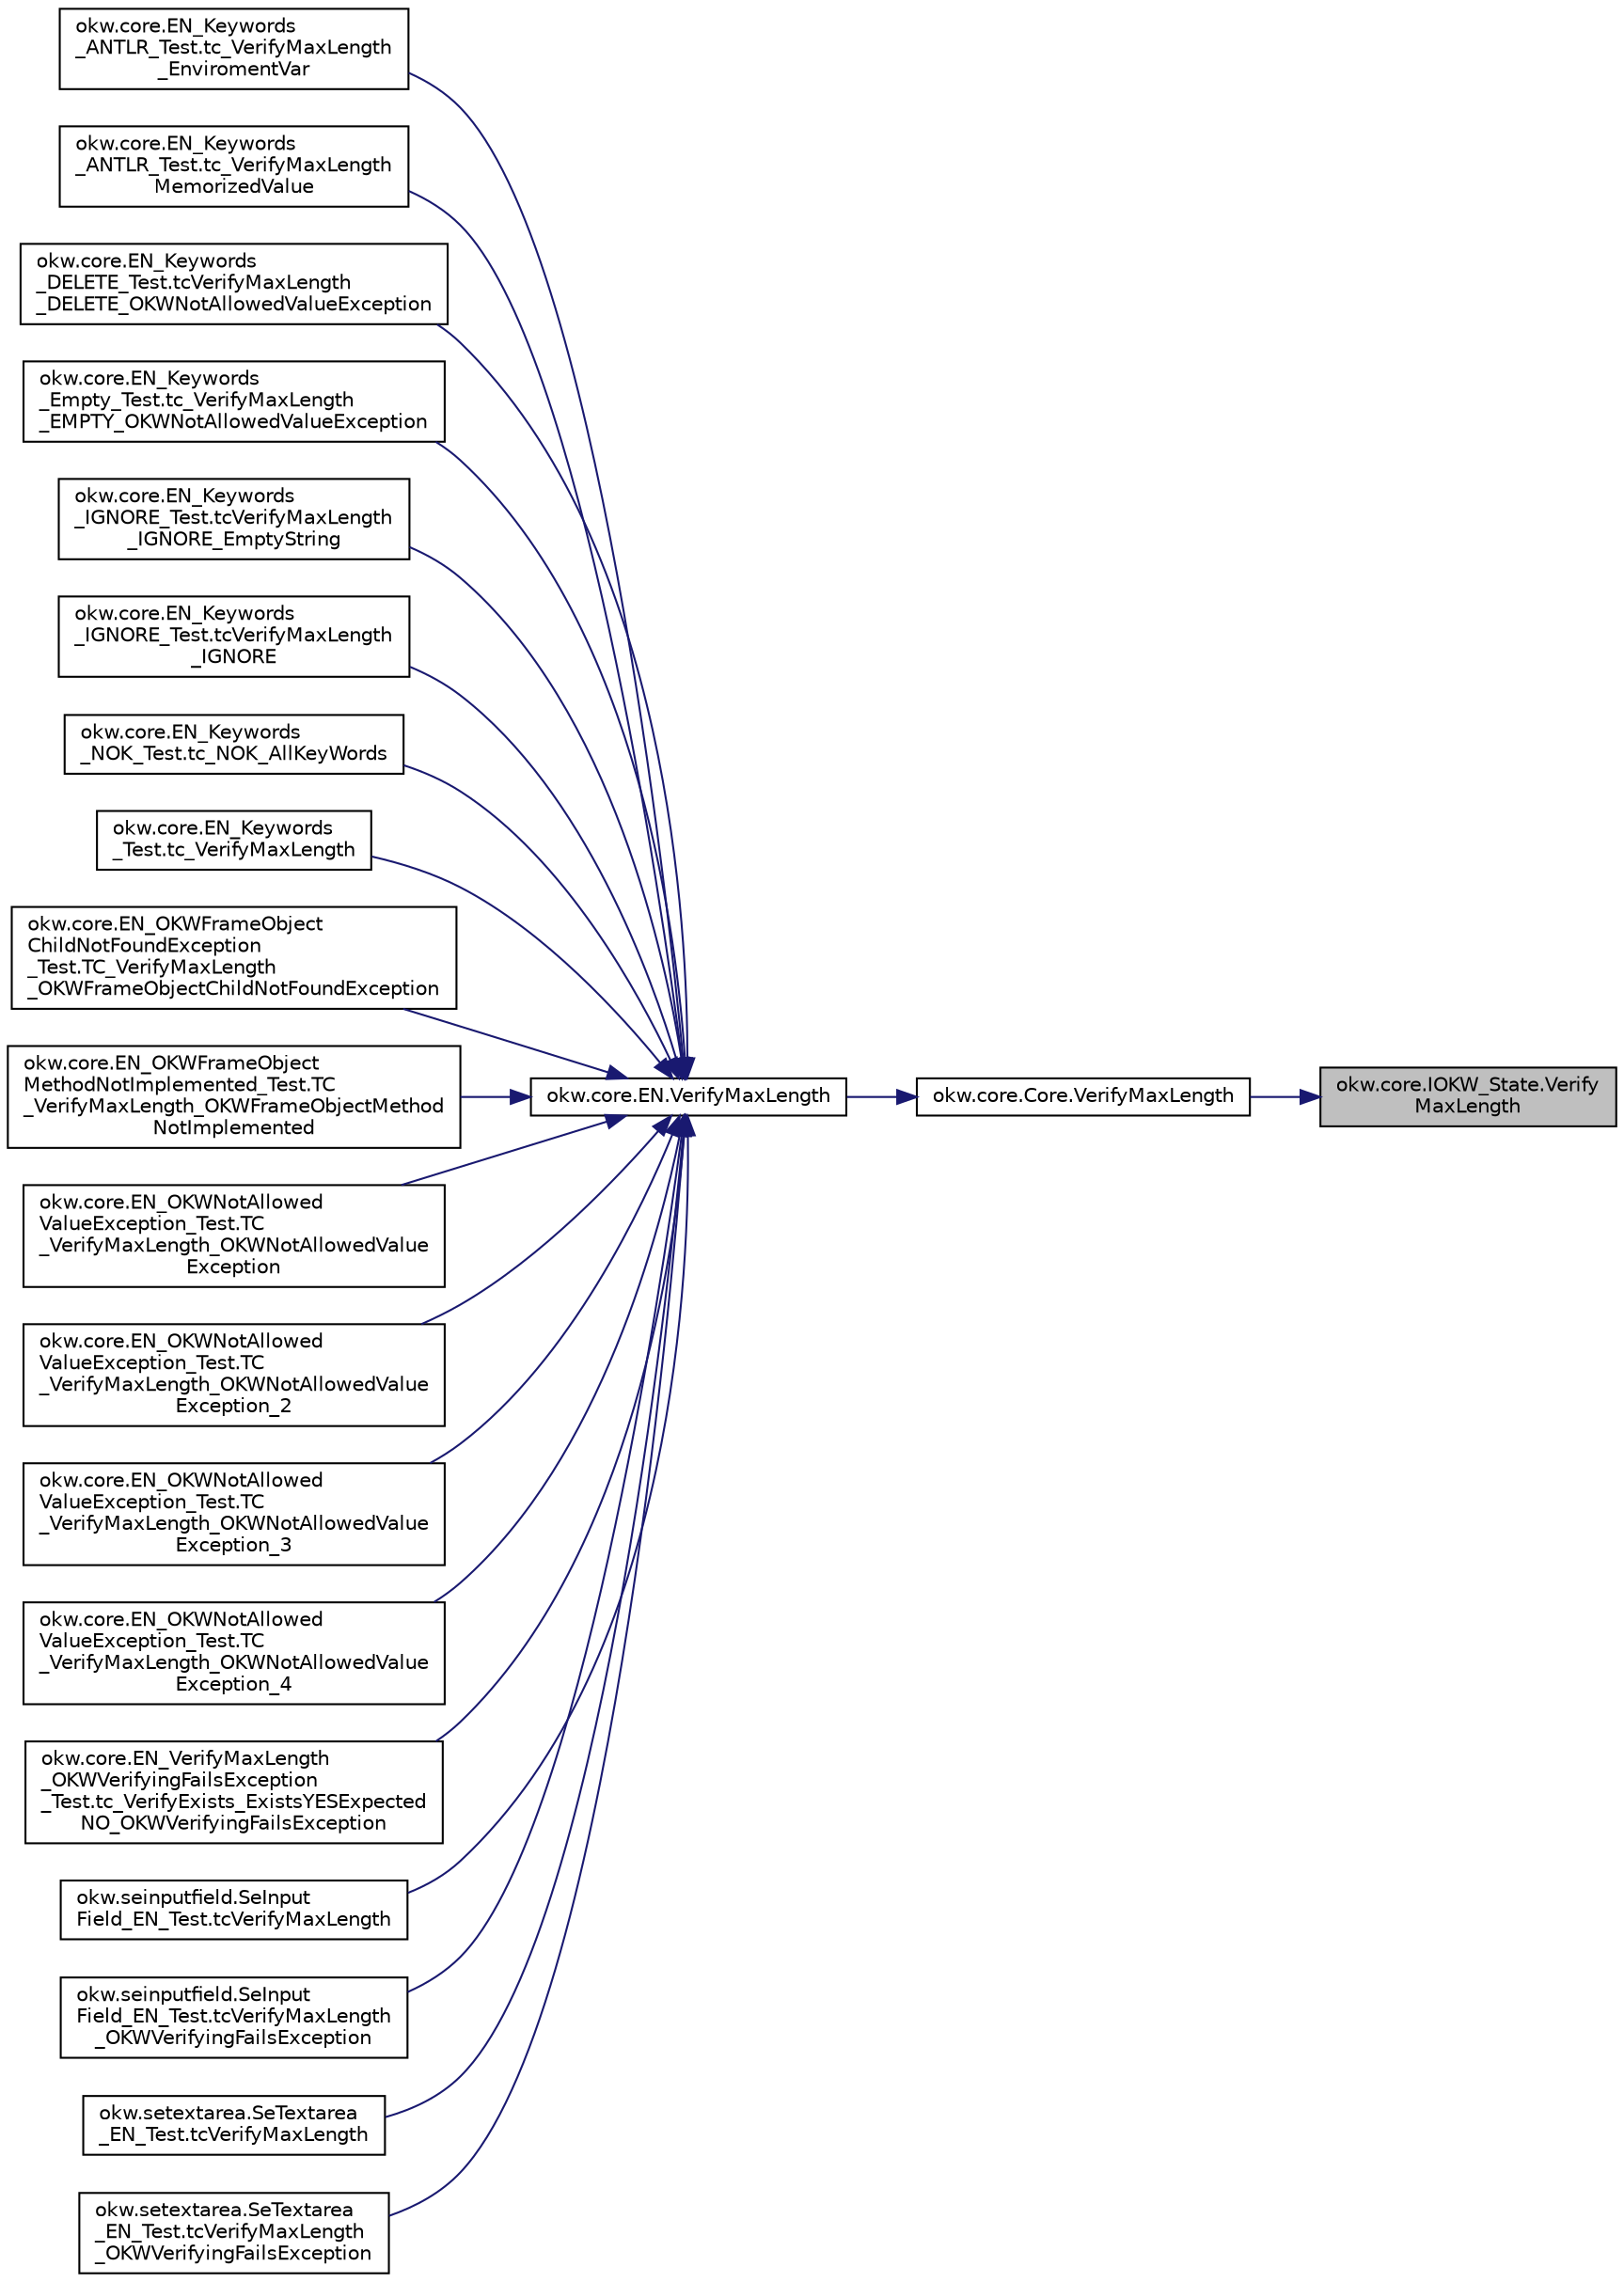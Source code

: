 digraph "okw.core.IOKW_State.VerifyMaxLength"
{
 // INTERACTIVE_SVG=YES
 // LATEX_PDF_SIZE
  edge [fontname="Helvetica",fontsize="10",labelfontname="Helvetica",labelfontsize="10"];
  node [fontname="Helvetica",fontsize="10",shape=record];
  rankdir="RL";
  Node3918 [label="okw.core.IOKW_State.Verify\lMaxLength",height=0.2,width=0.4,color="black", fillcolor="grey75", style="filled", fontcolor="black",tooltip="Checks the maximum number of characters that can be entered."];
  Node3918 -> Node3919 [dir="back",color="midnightblue",fontsize="10",style="solid",fontname="Helvetica"];
  Node3919 [label="okw.core.Core.VerifyMaxLength",height=0.2,width=0.4,color="black", fillcolor="white", style="filled",URL="$classokw_1_1core_1_1_core.html#aca2a75d895266af56780569bacebc1ae",tooltip="Checks the maximum number of characters that can be entered."];
  Node3919 -> Node3920 [dir="back",color="midnightblue",fontsize="10",style="solid",fontname="Helvetica"];
  Node3920 [label="okw.core.EN.VerifyMaxLength",height=0.2,width=0.4,color="black", fillcolor="white", style="filled",URL="$classokw_1_1core_1_1_e_n.html#a49f6f37be28bbc0bef197313cafc8d96",tooltip="Checks the maximum number of characters that can be entered."];
  Node3920 -> Node3921 [dir="back",color="midnightblue",fontsize="10",style="solid",fontname="Helvetica"];
  Node3921 [label="okw.core.EN_Keywords\l_ANTLR_Test.tc_VerifyMaxLength\l_EnviromentVar",height=0.2,width=0.4,color="black", fillcolor="white", style="filled",URL="$classokw_1_1core_1_1_e_n___keywords___a_n_t_l_r___test.html#ad36184ae59945370ce9c7597f63445a2",tooltip=" "];
  Node3920 -> Node3922 [dir="back",color="midnightblue",fontsize="10",style="solid",fontname="Helvetica"];
  Node3922 [label="okw.core.EN_Keywords\l_ANTLR_Test.tc_VerifyMaxLength\lMemorizedValue",height=0.2,width=0.4,color="black", fillcolor="white", style="filled",URL="$classokw_1_1core_1_1_e_n___keywords___a_n_t_l_r___test.html#a38469c3be9d34d940c079d57dd294c84",tooltip=" "];
  Node3920 -> Node3923 [dir="back",color="midnightblue",fontsize="10",style="solid",fontname="Helvetica"];
  Node3923 [label="okw.core.EN_Keywords\l_DELETE_Test.tcVerifyMaxLength\l_DELETE_OKWNotAllowedValueException",height=0.2,width=0.4,color="black", fillcolor="white", style="filled",URL="$classokw_1_1core_1_1_e_n___keywords___d_e_l_e_t_e___test.html#ae703d2e0a53ed7a3743aa948d2b1fac0",tooltip="DELETE ist ein nicht erlaubter Wert im Schlüsselwort EN.VeryfyMaxLength(String,String)."];
  Node3920 -> Node3924 [dir="back",color="midnightblue",fontsize="10",style="solid",fontname="Helvetica"];
  Node3924 [label="okw.core.EN_Keywords\l_Empty_Test.tc_VerifyMaxLength\l_EMPTY_OKWNotAllowedValueException",height=0.2,width=0.4,color="black", fillcolor="white", style="filled",URL="$classokw_1_1core_1_1_e_n___keywords___empty___test.html#a03462f6faba610737783e41445605949",tooltip="EMPTY ist ein nicht erlaubter Wert im Schlüsselwort EN.VerifyMaxLength(String,String)."];
  Node3920 -> Node3925 [dir="back",color="midnightblue",fontsize="10",style="solid",fontname="Helvetica"];
  Node3925 [label="okw.core.EN_Keywords\l_IGNORE_Test.tcVerifyMaxLength\l_IGNORE_EmptyString",height=0.2,width=0.4,color="black", fillcolor="white", style="filled",URL="$classokw_1_1core_1_1_e_n___keywords___i_g_n_o_r_e___test.html#a6e13fce564fe24a3d51050774a856155",tooltip="Prüft ob das Schlüsselwort VerifyMaxLength( FN, \"\" ) nicht ausgeführt wird."];
  Node3920 -> Node3926 [dir="back",color="midnightblue",fontsize="10",style="solid",fontname="Helvetica"];
  Node3926 [label="okw.core.EN_Keywords\l_IGNORE_Test.tcVerifyMaxLength\l_IGNORE",height=0.2,width=0.4,color="black", fillcolor="white", style="filled",URL="$classokw_1_1core_1_1_e_n___keywords___i_g_n_o_r_e___test.html#a1b8ca1207521066fcbf424027d03b60e",tooltip="Prüft ob das Schlüsselwort VerifyMaxLength( FN, \"${IGNORE}\" ) nicht ausgeführt wird."];
  Node3920 -> Node3927 [dir="back",color="midnightblue",fontsize="10",style="solid",fontname="Helvetica"];
  Node3927 [label="okw.core.EN_Keywords\l_NOK_Test.tc_NOK_AllKeyWords",height=0.2,width=0.4,color="black", fillcolor="white", style="filled",URL="$classokw_1_1core_1_1_e_n___keywords___n_o_k___test.html#a81a960a2341dfb0e27da7871291c84dc",tooltip="Prüft methoden aufruf für einen einfachen Click."];
  Node3920 -> Node3928 [dir="back",color="midnightblue",fontsize="10",style="solid",fontname="Helvetica"];
  Node3928 [label="okw.core.EN_Keywords\l_Test.tc_VerifyMaxLength",height=0.2,width=0.4,color="black", fillcolor="white", style="filled",URL="$classokw_1_1core_1_1_e_n___keywords___test.html#a0bb2fb2ab2b21c6a3d7594fe871b8529",tooltip="\"Normaler\" Testfall für das Schlüsselwort EN.VerifyMaxLenth(String,String)."];
  Node3920 -> Node3929 [dir="back",color="midnightblue",fontsize="10",style="solid",fontname="Helvetica"];
  Node3929 [label="okw.core.EN_OKWFrameObject\lChildNotFoundException\l_Test.TC_VerifyMaxLength\l_OKWFrameObjectChildNotFoundException",height=0.2,width=0.4,color="black", fillcolor="white", style="filled",URL="$classokw_1_1core_1_1_e_n___o_k_w_frame_object_child_not_found_exception___test.html#a414dd4c1b718f8a8f8056d60a5c54727",tooltip="Prüft, ob die Ausnahme OKWFrameObjectChildNotFoundException durch die LFC-VerifyMaxLength ausgelöst w..."];
  Node3920 -> Node3930 [dir="back",color="midnightblue",fontsize="10",style="solid",fontname="Helvetica"];
  Node3930 [label="okw.core.EN_OKWFrameObject\lMethodNotImplemented_Test.TC\l_VerifyMaxLength_OKWFrameObjectMethod\lNotImplemented",height=0.2,width=0.4,color="black", fillcolor="white", style="filled",URL="$classokw_1_1core_1_1_e_n___o_k_w_frame_object_method_not_implemented___test.html#a20935050b85f5ba06822ce625a35e6f6",tooltip="Prüft ob die Ausnahme OKWFrameObjectMethodNotImplemented von VerifyMaxLength( FN, ExpVal ) ausgelöst ..."];
  Node3920 -> Node3931 [dir="back",color="midnightblue",fontsize="10",style="solid",fontname="Helvetica"];
  Node3931 [label="okw.core.EN_OKWNotAllowed\lValueException_Test.TC\l_VerifyMaxLength_OKWNotAllowedValue\lException",height=0.2,width=0.4,color="black", fillcolor="white", style="filled",URL="$classokw_1_1core_1_1_e_n___o_k_w_not_allowed_value_exception___test.html#a13e964f1161a21f1e42d9a4eb79715eb",tooltip="Prüft ob die Ausnahme OKWNotAllowedValueException durch die VerifyMaxLength(String,..."];
  Node3920 -> Node3932 [dir="back",color="midnightblue",fontsize="10",style="solid",fontname="Helvetica"];
  Node3932 [label="okw.core.EN_OKWNotAllowed\lValueException_Test.TC\l_VerifyMaxLength_OKWNotAllowedValue\lException_2",height=0.2,width=0.4,color="black", fillcolor="white", style="filled",URL="$classokw_1_1core_1_1_e_n___o_k_w_not_allowed_value_exception___test.html#a2dd16512e3ea94e691dbe0d7dc3ee03d",tooltip="Prüft ob die Ausnahme OKWNotAllowedValueException durch die VerifyMaxLength(String,..."];
  Node3920 -> Node3933 [dir="back",color="midnightblue",fontsize="10",style="solid",fontname="Helvetica"];
  Node3933 [label="okw.core.EN_OKWNotAllowed\lValueException_Test.TC\l_VerifyMaxLength_OKWNotAllowedValue\lException_3",height=0.2,width=0.4,color="black", fillcolor="white", style="filled",URL="$classokw_1_1core_1_1_e_n___o_k_w_not_allowed_value_exception___test.html#a03d32c17b2ae39e1fb5a5000821a4ee5",tooltip="Prüft ob die Ausnahme OKWNotAllowedValueException durch die VerifyMaxLength(String,..."];
  Node3920 -> Node3934 [dir="back",color="midnightblue",fontsize="10",style="solid",fontname="Helvetica"];
  Node3934 [label="okw.core.EN_OKWNotAllowed\lValueException_Test.TC\l_VerifyMaxLength_OKWNotAllowedValue\lException_4",height=0.2,width=0.4,color="black", fillcolor="white", style="filled",URL="$classokw_1_1core_1_1_e_n___o_k_w_not_allowed_value_exception___test.html#aaebd16416c8431f3b2026454131e668c",tooltip="Prüft ob die Ausnahme OKWNotAllowedValueException durch die VerifyMaxLength(String,..."];
  Node3920 -> Node3935 [dir="back",color="midnightblue",fontsize="10",style="solid",fontname="Helvetica"];
  Node3935 [label="okw.core.EN_VerifyMaxLength\l_OKWVerifyingFailsException\l_Test.tc_VerifyExists_ExistsYESExpected\lNO_OKWVerifyingFailsException",height=0.2,width=0.4,color="black", fillcolor="white", style="filled",URL="$classokw_1_1core_1_1_e_n___verify_max_length___o_k_w_verifying_fails_exception___test.html#aecce52532669542bf44e20001ace40c1",tooltip="Prüft, ob die Ausnahme OKWVerifyingFailsException bei einem Soll/Ist-Vergleich ausgelöst wird."];
  Node3920 -> Node3936 [dir="back",color="midnightblue",fontsize="10",style="solid",fontname="Helvetica"];
  Node3936 [label="okw.seinputfield.SeInput\lField_EN_Test.tcVerifyMaxLength",height=0.2,width=0.4,color="black", fillcolor="white", style="filled",URL="$classokw_1_1seinputfield_1_1_se_input_field___e_n___test.html#a59ce96ee4eba2258548e10beba1bcd93",tooltip="Prüft, ob die Methode VerifyMaxLength für SeInputField implementiert ist."];
  Node3920 -> Node3937 [dir="back",color="midnightblue",fontsize="10",style="solid",fontname="Helvetica"];
  Node3937 [label="okw.seinputfield.SeInput\lField_EN_Test.tcVerifyMaxLength\l_OKWVerifyingFailsException",height=0.2,width=0.4,color="black", fillcolor="white", style="filled",URL="$classokw_1_1seinputfield_1_1_se_input_field___e_n___test.html#a13949346c09574df00101fb6822990ee",tooltip="Prüft, ob die Methode VerifyMaxLength bei einer Soll/Ist Abweichung die Ausnahme OKWVerifyingFailsExc..."];
  Node3920 -> Node3938 [dir="back",color="midnightblue",fontsize="10",style="solid",fontname="Helvetica"];
  Node3938 [label="okw.setextarea.SeTextarea\l_EN_Test.tcVerifyMaxLength",height=0.2,width=0.4,color="black", fillcolor="white", style="filled",URL="$classokw_1_1setextarea_1_1_se_textarea___e_n___test.html#acd0cf55acc857afe9c96b2267ba9b9b3",tooltip="Prüft, ob die Methode VerifyMaxValue für SeTextarea implementiert ist."];
  Node3920 -> Node3939 [dir="back",color="midnightblue",fontsize="10",style="solid",fontname="Helvetica"];
  Node3939 [label="okw.setextarea.SeTextarea\l_EN_Test.tcVerifyMaxLength\l_OKWVerifyingFailsException",height=0.2,width=0.4,color="black", fillcolor="white", style="filled",URL="$classokw_1_1setextarea_1_1_se_textarea___e_n___test.html#a8cb9f5849749b809d0bee9be4e2c736b",tooltip="Prüft, ob die Methode VerifyMaxValue für eine Abweichung eine OKWVerifyingFailsException - Ausnahme a..."];
}

